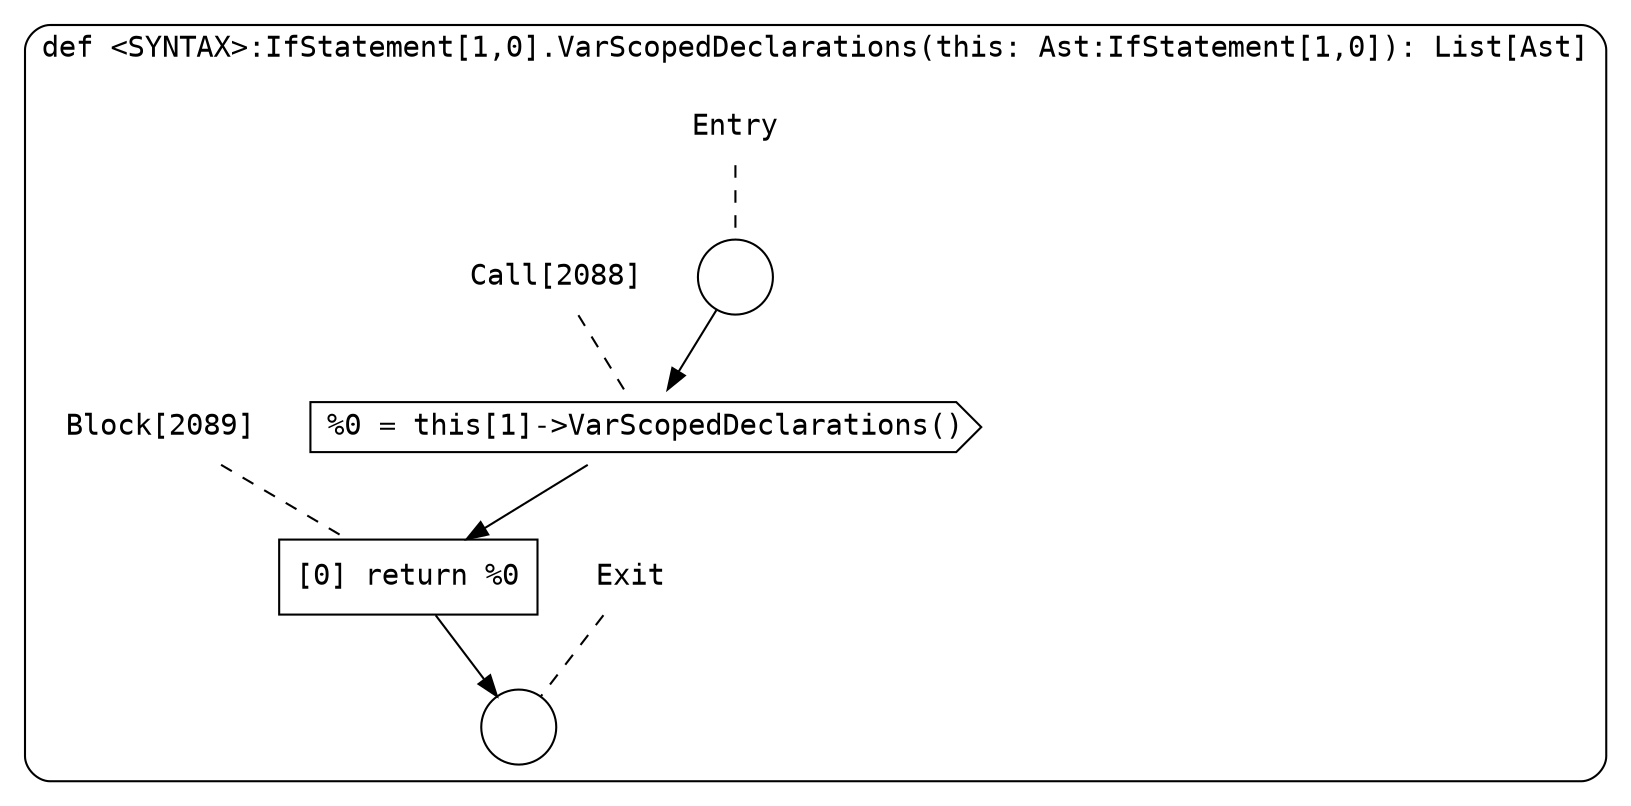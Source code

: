 digraph {
  graph [fontname = "Consolas"]
  node [fontname = "Consolas"]
  edge [fontname = "Consolas"]
  subgraph cluster401 {
    label = "def <SYNTAX>:IfStatement[1,0].VarScopedDeclarations(this: Ast:IfStatement[1,0]): List[Ast]"
    style = rounded
    cluster401_entry_name [shape=none, label=<<font color="black">Entry</font>>]
    cluster401_entry_name -> cluster401_entry [arrowhead=none, color="black", style=dashed]
    cluster401_entry [shape=circle label=" " color="black" fillcolor="white" style=filled]
    cluster401_entry -> node2088 [color="black"]
    cluster401_exit_name [shape=none, label=<<font color="black">Exit</font>>]
    cluster401_exit_name -> cluster401_exit [arrowhead=none, color="black", style=dashed]
    cluster401_exit [shape=circle label=" " color="black" fillcolor="white" style=filled]
    node2088_name [shape=none, label=<<font color="black">Call[2088]</font>>]
    node2088_name -> node2088 [arrowhead=none, color="black", style=dashed]
    node2088 [shape=cds, label=<<font color="black">%0 = this[1]-&gt;VarScopedDeclarations()</font>> color="black" fillcolor="white", style=filled]
    node2088 -> node2089 [color="black"]
    node2089_name [shape=none, label=<<font color="black">Block[2089]</font>>]
    node2089_name -> node2089 [arrowhead=none, color="black", style=dashed]
    node2089 [shape=box, label=<<font color="black">[0] return %0<BR ALIGN="LEFT"/></font>> color="black" fillcolor="white", style=filled]
    node2089 -> cluster401_exit [color="black"]
  }
}